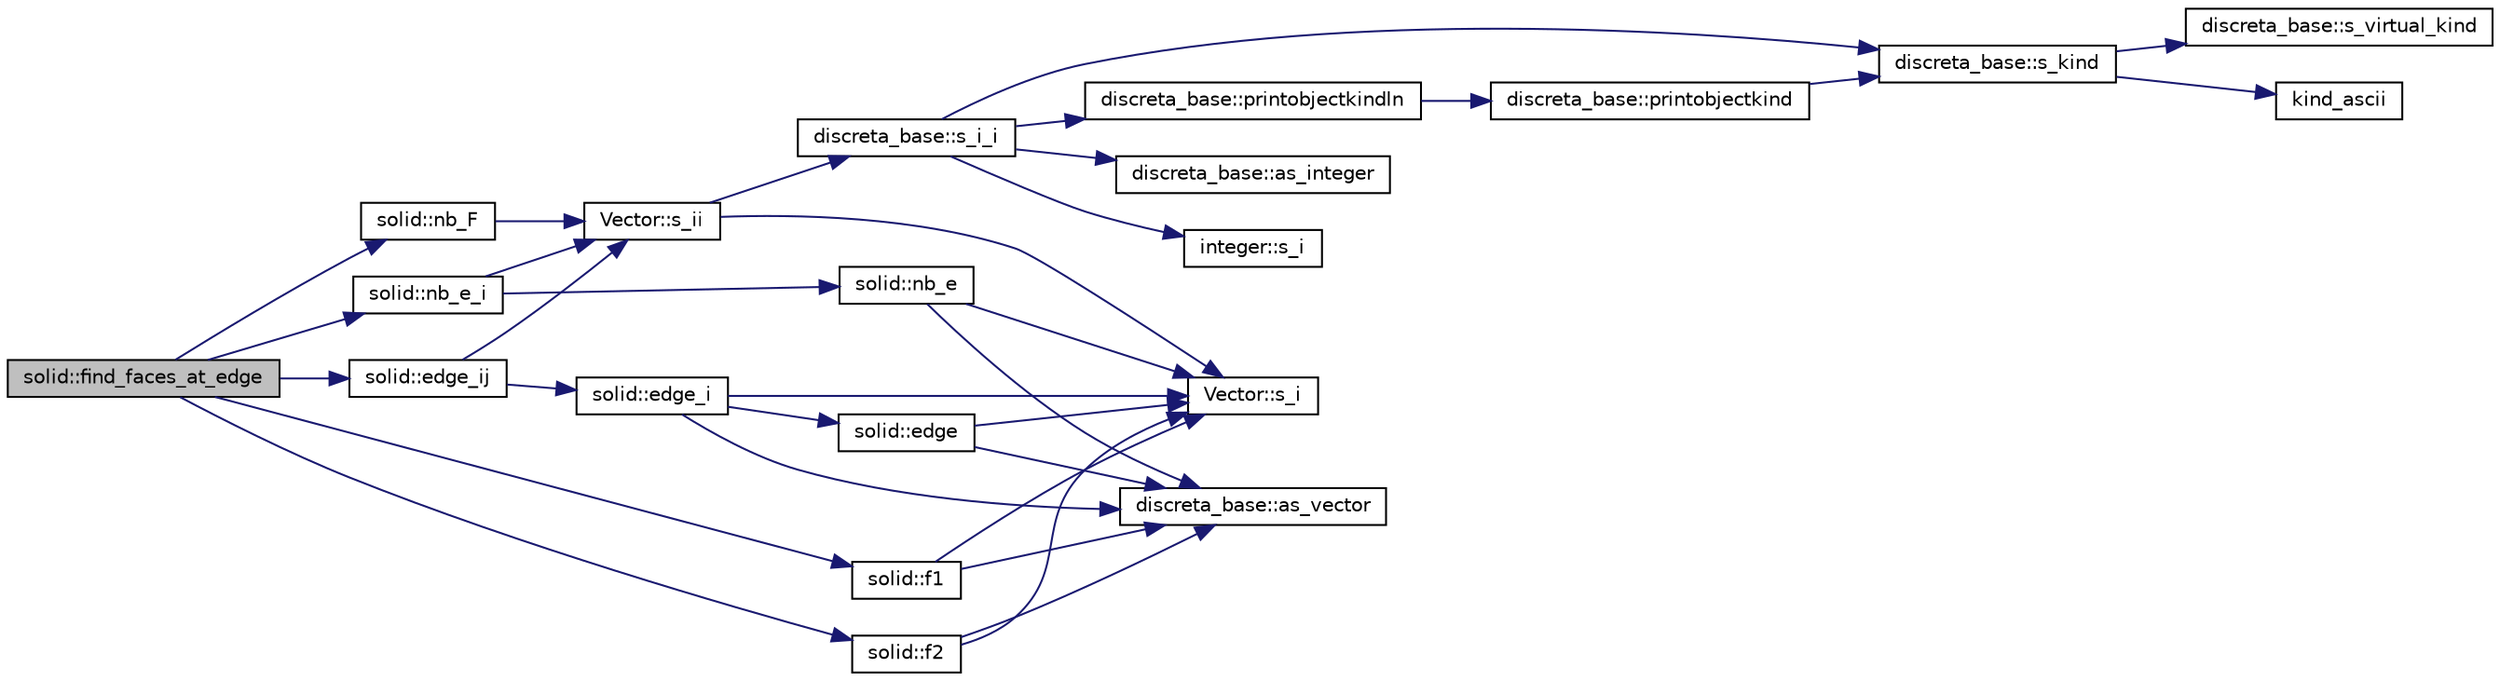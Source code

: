 digraph "solid::find_faces_at_edge"
{
  edge [fontname="Helvetica",fontsize="10",labelfontname="Helvetica",labelfontsize="10"];
  node [fontname="Helvetica",fontsize="10",shape=record];
  rankdir="LR";
  Node2504 [label="solid::find_faces_at_edge",height=0.2,width=0.4,color="black", fillcolor="grey75", style="filled", fontcolor="black"];
  Node2504 -> Node2505 [color="midnightblue",fontsize="10",style="solid",fontname="Helvetica"];
  Node2505 [label="solid::nb_F",height=0.2,width=0.4,color="black", fillcolor="white", style="filled",URL="$d8/def/classsolid.html#a476fed0721c9fb1532618dd96db251d6"];
  Node2505 -> Node2506 [color="midnightblue",fontsize="10",style="solid",fontname="Helvetica"];
  Node2506 [label="Vector::s_ii",height=0.2,width=0.4,color="black", fillcolor="white", style="filled",URL="$d5/db2/class_vector.html#a75d4942cc7b9794717b4846c10520db8"];
  Node2506 -> Node2507 [color="midnightblue",fontsize="10",style="solid",fontname="Helvetica"];
  Node2507 [label="Vector::s_i",height=0.2,width=0.4,color="black", fillcolor="white", style="filled",URL="$d5/db2/class_vector.html#a1c4fe1752523df8119f70dd550244871"];
  Node2506 -> Node2508 [color="midnightblue",fontsize="10",style="solid",fontname="Helvetica"];
  Node2508 [label="discreta_base::s_i_i",height=0.2,width=0.4,color="black", fillcolor="white", style="filled",URL="$d7/d71/classdiscreta__base.html#aadb92c01fbe69b3034b0214b33fbc735"];
  Node2508 -> Node2509 [color="midnightblue",fontsize="10",style="solid",fontname="Helvetica"];
  Node2509 [label="discreta_base::s_kind",height=0.2,width=0.4,color="black", fillcolor="white", style="filled",URL="$d7/d71/classdiscreta__base.html#a8a830025c74adbbc3362418a7c2ba157"];
  Node2509 -> Node2510 [color="midnightblue",fontsize="10",style="solid",fontname="Helvetica"];
  Node2510 [label="discreta_base::s_virtual_kind",height=0.2,width=0.4,color="black", fillcolor="white", style="filled",URL="$d7/d71/classdiscreta__base.html#a52778a6d6943a468be083d0785d418fb"];
  Node2509 -> Node2511 [color="midnightblue",fontsize="10",style="solid",fontname="Helvetica"];
  Node2511 [label="kind_ascii",height=0.2,width=0.4,color="black", fillcolor="white", style="filled",URL="$d9/d60/discreta_8h.html#ad0ce825a9f29bc6cec27e1b64cfe27bf"];
  Node2508 -> Node2512 [color="midnightblue",fontsize="10",style="solid",fontname="Helvetica"];
  Node2512 [label="discreta_base::printobjectkindln",height=0.2,width=0.4,color="black", fillcolor="white", style="filled",URL="$d7/d71/classdiscreta__base.html#a677ccc8f392ebedde05e453f8cf59559"];
  Node2512 -> Node2513 [color="midnightblue",fontsize="10",style="solid",fontname="Helvetica"];
  Node2513 [label="discreta_base::printobjectkind",height=0.2,width=0.4,color="black", fillcolor="white", style="filled",URL="$d7/d71/classdiscreta__base.html#aa75a1314aa706909b029664944904231"];
  Node2513 -> Node2509 [color="midnightblue",fontsize="10",style="solid",fontname="Helvetica"];
  Node2508 -> Node2514 [color="midnightblue",fontsize="10",style="solid",fontname="Helvetica"];
  Node2514 [label="discreta_base::as_integer",height=0.2,width=0.4,color="black", fillcolor="white", style="filled",URL="$d7/d71/classdiscreta__base.html#a00d7691eaf874fd283d942692fe8dd26"];
  Node2508 -> Node2515 [color="midnightblue",fontsize="10",style="solid",fontname="Helvetica"];
  Node2515 [label="integer::s_i",height=0.2,width=0.4,color="black", fillcolor="white", style="filled",URL="$d0/de5/classinteger.html#adf28e9f94d4c844adaa950deeb80b904"];
  Node2504 -> Node2516 [color="midnightblue",fontsize="10",style="solid",fontname="Helvetica"];
  Node2516 [label="solid::f1",height=0.2,width=0.4,color="black", fillcolor="white", style="filled",URL="$d8/def/classsolid.html#a496eea5cdbcc2e61784e736bb4e06d1d"];
  Node2516 -> Node2507 [color="midnightblue",fontsize="10",style="solid",fontname="Helvetica"];
  Node2516 -> Node2517 [color="midnightblue",fontsize="10",style="solid",fontname="Helvetica"];
  Node2517 [label="discreta_base::as_vector",height=0.2,width=0.4,color="black", fillcolor="white", style="filled",URL="$d7/d71/classdiscreta__base.html#a7bdd6cae39c380b128ee9e17e42cf020"];
  Node2504 -> Node2518 [color="midnightblue",fontsize="10",style="solid",fontname="Helvetica"];
  Node2518 [label="solid::f2",height=0.2,width=0.4,color="black", fillcolor="white", style="filled",URL="$d8/def/classsolid.html#a52b43d36c47cf4f57fd277c408d33d58"];
  Node2518 -> Node2507 [color="midnightblue",fontsize="10",style="solid",fontname="Helvetica"];
  Node2518 -> Node2517 [color="midnightblue",fontsize="10",style="solid",fontname="Helvetica"];
  Node2504 -> Node2519 [color="midnightblue",fontsize="10",style="solid",fontname="Helvetica"];
  Node2519 [label="solid::nb_e_i",height=0.2,width=0.4,color="black", fillcolor="white", style="filled",URL="$d8/def/classsolid.html#a941bebd6096f96336f896093d14167b1"];
  Node2519 -> Node2520 [color="midnightblue",fontsize="10",style="solid",fontname="Helvetica"];
  Node2520 [label="solid::nb_e",height=0.2,width=0.4,color="black", fillcolor="white", style="filled",URL="$d8/def/classsolid.html#aeb3bd7332f1a39cdb44db6be83cca3f5"];
  Node2520 -> Node2507 [color="midnightblue",fontsize="10",style="solid",fontname="Helvetica"];
  Node2520 -> Node2517 [color="midnightblue",fontsize="10",style="solid",fontname="Helvetica"];
  Node2519 -> Node2506 [color="midnightblue",fontsize="10",style="solid",fontname="Helvetica"];
  Node2504 -> Node2521 [color="midnightblue",fontsize="10",style="solid",fontname="Helvetica"];
  Node2521 [label="solid::edge_ij",height=0.2,width=0.4,color="black", fillcolor="white", style="filled",URL="$d8/def/classsolid.html#a7fe7ff45f9406a6959ff27c5a7cbb067"];
  Node2521 -> Node2522 [color="midnightblue",fontsize="10",style="solid",fontname="Helvetica"];
  Node2522 [label="solid::edge_i",height=0.2,width=0.4,color="black", fillcolor="white", style="filled",URL="$d8/def/classsolid.html#af5ed0a914a62d73b448c3546d9bb0e0c"];
  Node2522 -> Node2523 [color="midnightblue",fontsize="10",style="solid",fontname="Helvetica"];
  Node2523 [label="solid::edge",height=0.2,width=0.4,color="black", fillcolor="white", style="filled",URL="$d8/def/classsolid.html#a703b914bee212828ebb65d3d5313460e"];
  Node2523 -> Node2507 [color="midnightblue",fontsize="10",style="solid",fontname="Helvetica"];
  Node2523 -> Node2517 [color="midnightblue",fontsize="10",style="solid",fontname="Helvetica"];
  Node2522 -> Node2507 [color="midnightblue",fontsize="10",style="solid",fontname="Helvetica"];
  Node2522 -> Node2517 [color="midnightblue",fontsize="10",style="solid",fontname="Helvetica"];
  Node2521 -> Node2506 [color="midnightblue",fontsize="10",style="solid",fontname="Helvetica"];
}
